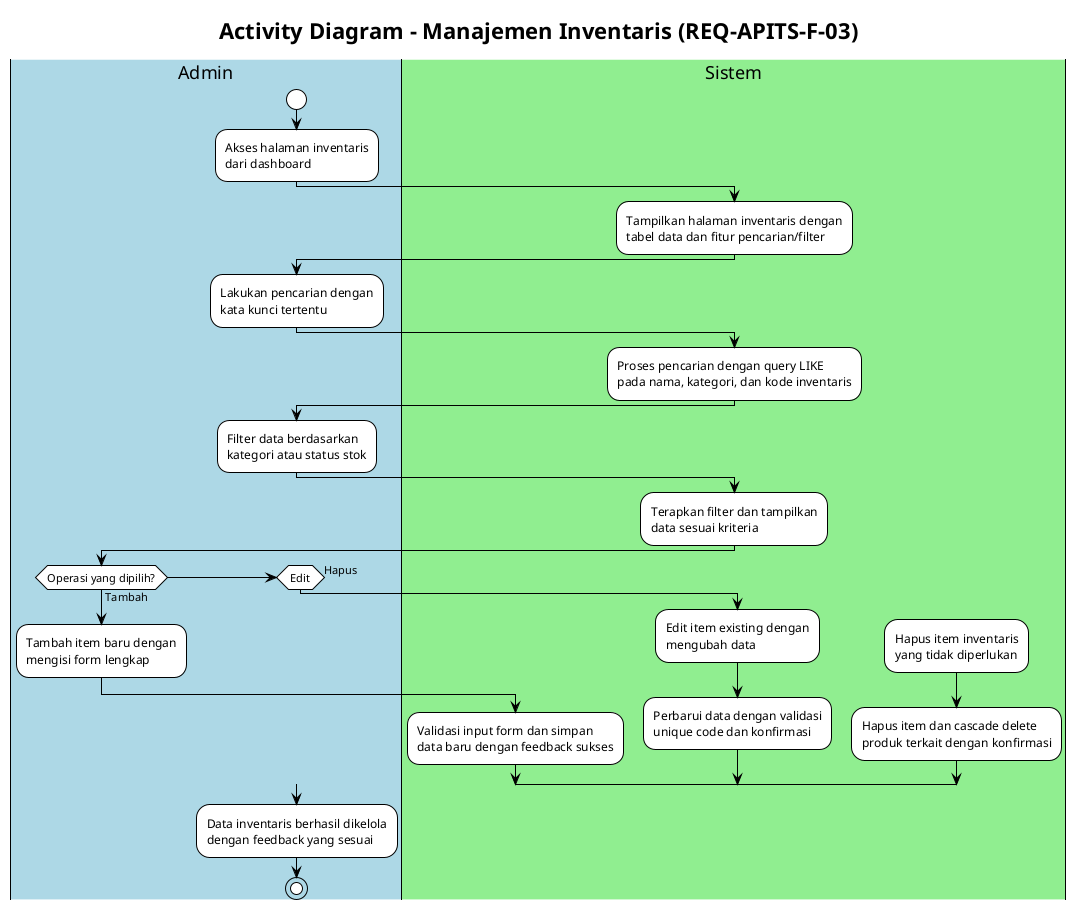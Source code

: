 @startuml Activity_Diagram_Manajemen_Inventaris
!theme plain
title Activity Diagram - Manajemen Inventaris (REQ-APITS-F-03)

|#LightBlue|Admin|
|#LightGreen|Sistem|
|Admin|
start
:Akses halaman inventaris
dari dashboard;

|Sistem|
:Tampilkan halaman inventaris dengan
tabel data dan fitur pencarian/filter;

|Admin|
:Lakukan pencarian dengan
kata kunci tertentu;

|Sistem|
:Proses pencarian dengan query LIKE
pada nama, kategori, dan kode inventaris;

|Admin|
:Filter data berdasarkan
kategori atau status stok;

|Sistem|
:Terapkan filter dan tampilkan
data sesuai kriteria;

|Admin|
if (Operasi yang dipilih?) then (Tambah)
  :Tambah item baru dengan
  mengisi form lengkap;
  |Sistem|
  :Validasi input form dan simpan
  data baru dengan feedback sukses;
elseif (Edit) then
  :Edit item existing dengan
  mengubah data;
  |Sistem|
  :Perbarui data dengan validasi
  unique code dan konfirmasi;
else (Hapus)
  :Hapus item inventaris
  yang tidak diperlukan;
  |Sistem|
  :Hapus item dan cascade delete
  produk terkait dengan konfirmasi;
endif

|Admin|
:Data inventaris berhasil dikelola
dengan feedback yang sesuai;

stop

@enduml